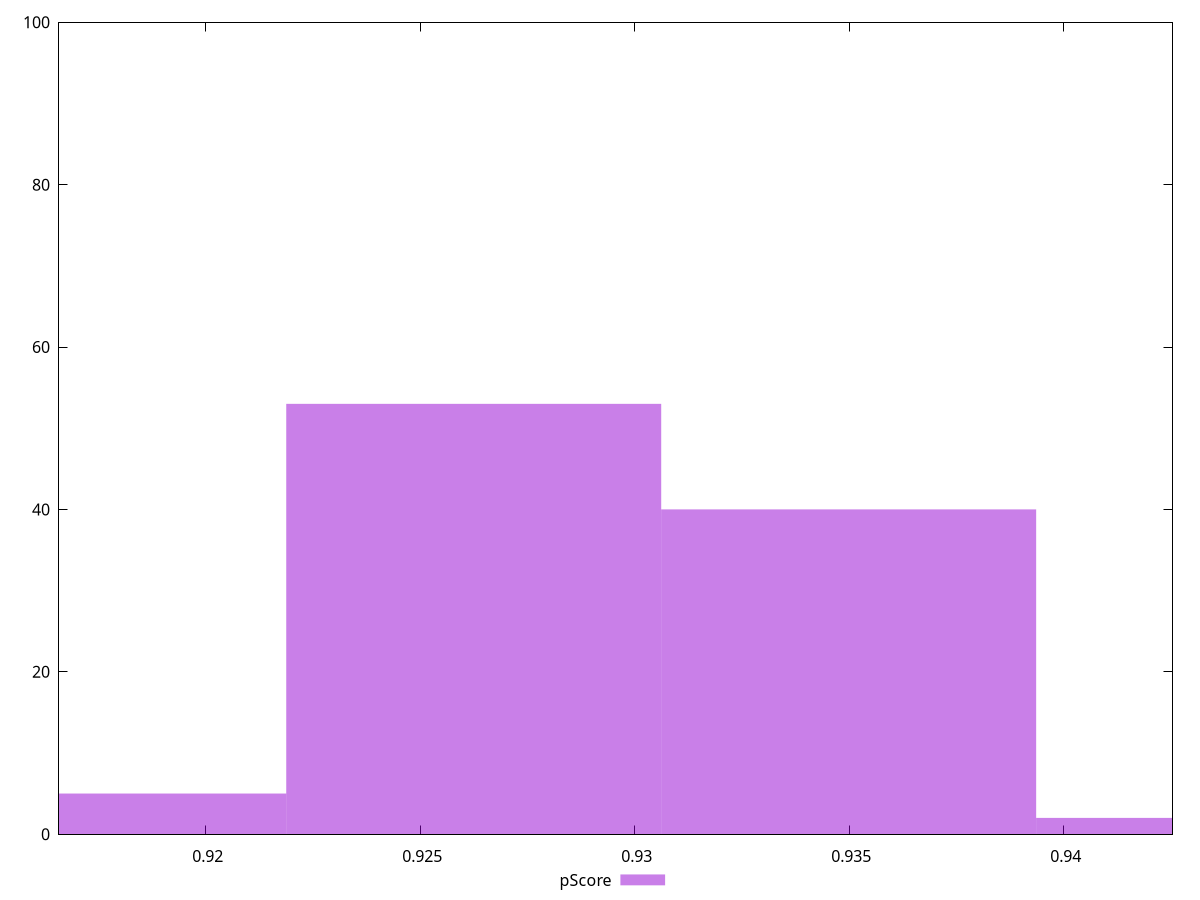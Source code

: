 reset

$pScore <<EOF
0.9262471704214307 53
0.9175089895683983 5
0.934985351274463 40
0.9437235321274955 2
EOF

set key outside below
set boxwidth 0.008738180853032365
set xrange [0.9165822538344991:0.9425316012433795]
set yrange [0:100]
set trange [0:100]
set style fill transparent solid 0.5 noborder
set terminal svg size 640, 490 enhanced background rgb 'white'
set output "report_00018_2021-02-10T15-25-16.877Z/mainthread-work-breakdown/samples/pages/pScore/histogram.svg"

plot $pScore title "pScore" with boxes

reset
